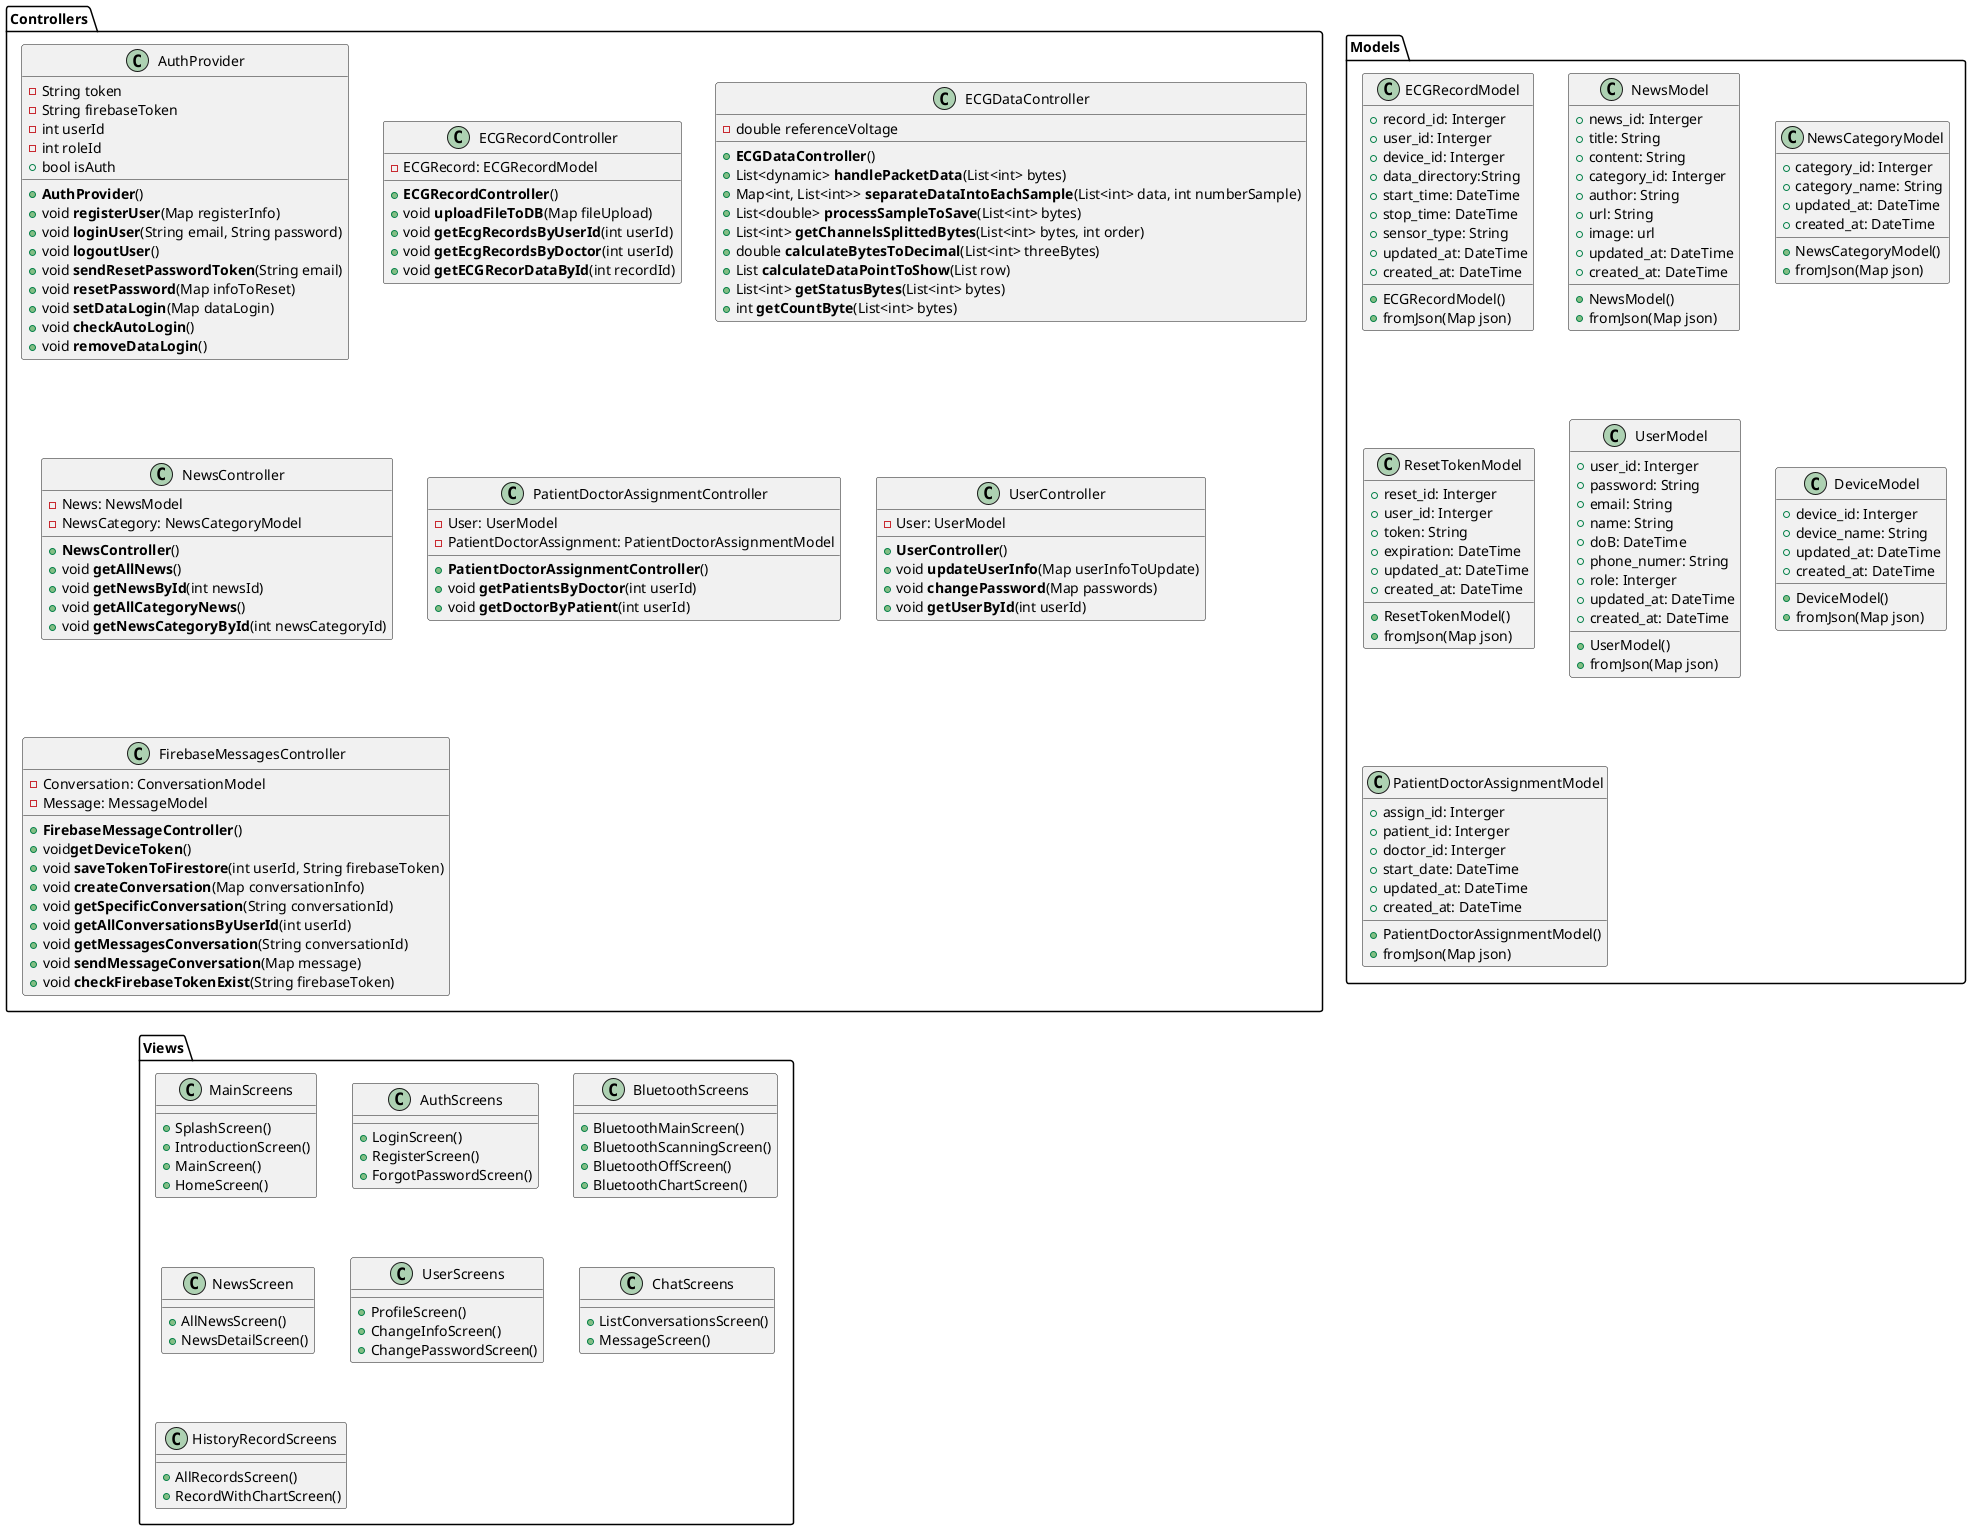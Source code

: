 @startuml
' Define class

package Controllers {
    class AuthProvider {
        - String token
        - String firebaseToken
        - int userId
        - int roleId
        + bool isAuth

        + **AuthProvider**()
        + void **registerUser**(Map registerInfo)
        + void **loginUser**(String email, String password)
        + void **logoutUser**()
        + void **sendResetPasswordToken**(String email)
        + void **resetPassword**(Map infoToReset)
        + void **setDataLogin**(Map dataLogin)
        + void **checkAutoLogin**()
        + void **removeDataLogin**()
    }

    class ECGRecordController {
        - ECGRecord: ECGRecordModel

        + **ECGRecordController**()
        + void **uploadFileToDB**(Map fileUpload)
        + void **getEcgRecordsByUserId**(int userId)
        + void **getEcgRecordsByDoctor**(int userId)
        + void **getECGRecorDataById**(int recordId) 
    }

   class ECGDataController {
        - double referenceVoltage
        + **ECGDataController**()
        + List<dynamic> **handlePacketData**(List<int> bytes)
        + Map<int, List<int>> **separateDataIntoEachSample**(List<int> data, int numberSample)
        + List<double> **processSampleToSave**(List<int> bytes)
        + List<int> **getChannelsSplittedBytes**(List<int> bytes, int order)
        + double **calculateBytesToDecimal**(List<int> threeBytes)
        + List **calculateDataPointToShow**(List row)
        + List<int> **getStatusBytes**(List<int> bytes)
        + int **getCountByte**(List<int> bytes)
    }

    class NewsController {
        - News: NewsModel
        - NewsCategory: NewsCategoryModel

        + **NewsController**()
        + void **getAllNews**()
        + void **getNewsById**(int newsId)
        + void **getAllCategoryNews**()
        + void **getNewsCategoryById**(int newsCategoryId)
    }

    class PatientDoctorAssignmentController {
        - User: UserModel
        - PatientDoctorAssignment: PatientDoctorAssignmentModel

        + **PatientDoctorAssignmentController**()
        + void **getPatientsByDoctor**(int userId)
        + void **getDoctorByPatient**(int userId)
    }

    class UserController {
        - User: UserModel

        + **UserController**()
        + void **updateUserInfo**(Map userInfoToUpdate)
        + void **changePassword**(Map passwords)
        + void **getUserById**(int userId)

    }

    class FirebaseMessagesController  {
        - Conversation: ConversationModel
        - Message: MessageModel
        
        + **FirebaseMessageController**()
        + void**getDeviceToken**()
        + void **saveTokenToFirestore**(int userId, String firebaseToken)
        + void **createConversation**(Map conversationInfo)
        + void **getSpecificConversation**(String conversationId)
        + void **getAllConversationsByUserId**(int userId)
        + void **getMessagesConversation**(String conversationId)
        + void **sendMessageConversation**(Map message)
        + void **checkFirebaseTokenExist**(String firebaseToken)
    }
}


package Models {
    class ECGRecordModel {
        + record_id: Interger
        + user_id: Interger
        + device_id: Interger
        + data_directory:String
        + start_time: DateTime
        + stop_time: DateTime
        + sensor_type: String
        + updated_at: DateTime
        + created_at: DateTime

        + ECGRecordModel()
        + fromJson(Map json)

    }

    class NewsModel {
        + news_id: Interger
        + title: String
        + content: String
        + category_id: Interger
        + author: String
        + url: String
        + image: url
        + updated_at: DateTime
        + created_at: DateTime

        + NewsModel()
        + fromJson(Map json)
    }

    class NewsCategoryModel {
        + category_id: Interger
        + category_name: String
        + updated_at: DateTime
        + created_at: DateTime

        + NewsCategoryModel()
        + fromJson(Map json)

    }

    class ResetTokenModel {
        + reset_id: Interger
        + user_id: Interger
        + token: String
        + expiration: DateTime
        + updated_at: DateTime
        + created_at: DateTime

        + ResetTokenModel()
        + fromJson(Map json)

    }

    class UserModel {
        + user_id: Interger
        + password: String
        + email: String
        + name: String
        + doB: DateTime
        + phone_numer: String
        + role: Interger
        + updated_at: DateTime
        + created_at: DateTime

        + UserModel()
        + fromJson(Map json)

    }

    class DeviceModel {
        + device_id: Interger
        + device_name: String
        + updated_at: DateTime
        + created_at: DateTime

        + DeviceModel()
        + fromJson(Map json)

    }

    class PatientDoctorAssignmentModel {
        + assign_id: Interger
        + patient_id: Interger
        + doctor_id: Interger
        + start_date: DateTime
        + updated_at: DateTime
        + created_at: DateTime

        + PatientDoctorAssignmentModel()
        + fromJson(Map json)
    }

}

package Views {

  class MainScreens {
    + SplashScreen()
    + IntroductionScreen()
    + MainScreen()
    + HomeScreen()
  }

  class AuthScreens {
    + LoginScreen()
    + RegisterScreen()
    + ForgotPasswordScreen()
  }

  class BluetoothScreens {
    + BluetoothMainScreen()
    + BluetoothScanningScreen()
    + BluetoothOffScreen()
    + BluetoothChartScreen()
  }

  class NewsScreen {
    + AllNewsScreen()
    + NewsDetailScreen()
  }

  class UserScreens {
    + ProfileScreen()
    + ChangeInfoScreen()
    + ChangePasswordScreen()
  }

  class ChatScreens {
    + ListConversationsScreen()
    + MessageScreen()
  }

  class HistoryRecordScreens {
    + AllRecordsScreen()
    + RecordWithChartScreen()
  }
}
@enduml